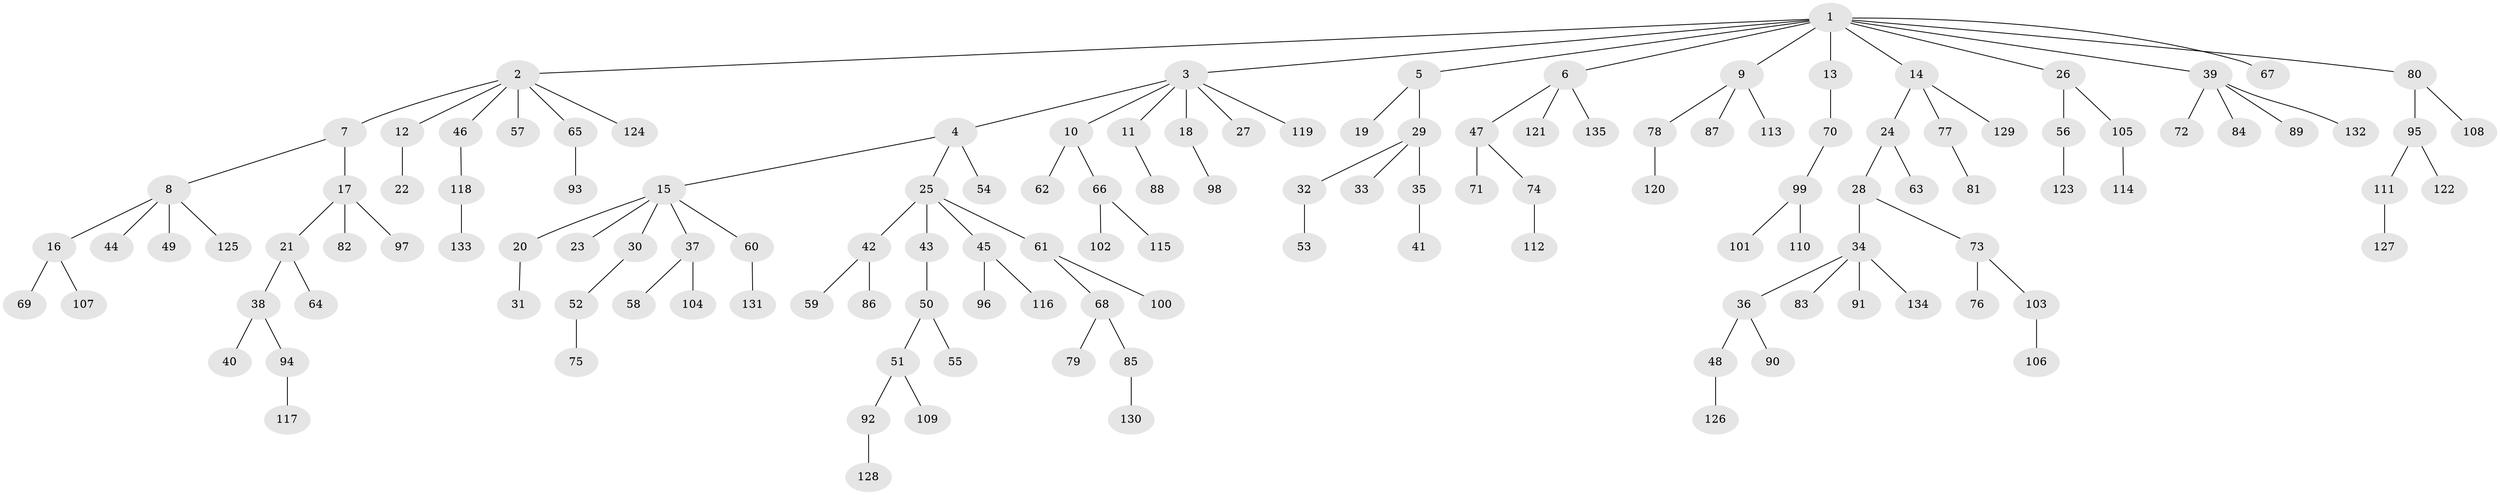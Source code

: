 // Generated by graph-tools (version 1.1) at 2025/02/03/09/25 03:02:17]
// undirected, 135 vertices, 134 edges
graph export_dot {
graph [start="1"]
  node [color=gray90,style=filled];
  1;
  2;
  3;
  4;
  5;
  6;
  7;
  8;
  9;
  10;
  11;
  12;
  13;
  14;
  15;
  16;
  17;
  18;
  19;
  20;
  21;
  22;
  23;
  24;
  25;
  26;
  27;
  28;
  29;
  30;
  31;
  32;
  33;
  34;
  35;
  36;
  37;
  38;
  39;
  40;
  41;
  42;
  43;
  44;
  45;
  46;
  47;
  48;
  49;
  50;
  51;
  52;
  53;
  54;
  55;
  56;
  57;
  58;
  59;
  60;
  61;
  62;
  63;
  64;
  65;
  66;
  67;
  68;
  69;
  70;
  71;
  72;
  73;
  74;
  75;
  76;
  77;
  78;
  79;
  80;
  81;
  82;
  83;
  84;
  85;
  86;
  87;
  88;
  89;
  90;
  91;
  92;
  93;
  94;
  95;
  96;
  97;
  98;
  99;
  100;
  101;
  102;
  103;
  104;
  105;
  106;
  107;
  108;
  109;
  110;
  111;
  112;
  113;
  114;
  115;
  116;
  117;
  118;
  119;
  120;
  121;
  122;
  123;
  124;
  125;
  126;
  127;
  128;
  129;
  130;
  131;
  132;
  133;
  134;
  135;
  1 -- 2;
  1 -- 3;
  1 -- 5;
  1 -- 6;
  1 -- 9;
  1 -- 13;
  1 -- 14;
  1 -- 26;
  1 -- 39;
  1 -- 67;
  1 -- 80;
  2 -- 7;
  2 -- 12;
  2 -- 46;
  2 -- 57;
  2 -- 65;
  2 -- 124;
  3 -- 4;
  3 -- 10;
  3 -- 11;
  3 -- 18;
  3 -- 27;
  3 -- 119;
  4 -- 15;
  4 -- 25;
  4 -- 54;
  5 -- 19;
  5 -- 29;
  6 -- 47;
  6 -- 121;
  6 -- 135;
  7 -- 8;
  7 -- 17;
  8 -- 16;
  8 -- 44;
  8 -- 49;
  8 -- 125;
  9 -- 78;
  9 -- 87;
  9 -- 113;
  10 -- 62;
  10 -- 66;
  11 -- 88;
  12 -- 22;
  13 -- 70;
  14 -- 24;
  14 -- 77;
  14 -- 129;
  15 -- 20;
  15 -- 23;
  15 -- 30;
  15 -- 37;
  15 -- 60;
  16 -- 69;
  16 -- 107;
  17 -- 21;
  17 -- 82;
  17 -- 97;
  18 -- 98;
  20 -- 31;
  21 -- 38;
  21 -- 64;
  24 -- 28;
  24 -- 63;
  25 -- 42;
  25 -- 43;
  25 -- 45;
  25 -- 61;
  26 -- 56;
  26 -- 105;
  28 -- 34;
  28 -- 73;
  29 -- 32;
  29 -- 33;
  29 -- 35;
  30 -- 52;
  32 -- 53;
  34 -- 36;
  34 -- 83;
  34 -- 91;
  34 -- 134;
  35 -- 41;
  36 -- 48;
  36 -- 90;
  37 -- 58;
  37 -- 104;
  38 -- 40;
  38 -- 94;
  39 -- 72;
  39 -- 84;
  39 -- 89;
  39 -- 132;
  42 -- 59;
  42 -- 86;
  43 -- 50;
  45 -- 96;
  45 -- 116;
  46 -- 118;
  47 -- 71;
  47 -- 74;
  48 -- 126;
  50 -- 51;
  50 -- 55;
  51 -- 92;
  51 -- 109;
  52 -- 75;
  56 -- 123;
  60 -- 131;
  61 -- 68;
  61 -- 100;
  65 -- 93;
  66 -- 102;
  66 -- 115;
  68 -- 79;
  68 -- 85;
  70 -- 99;
  73 -- 76;
  73 -- 103;
  74 -- 112;
  77 -- 81;
  78 -- 120;
  80 -- 95;
  80 -- 108;
  85 -- 130;
  92 -- 128;
  94 -- 117;
  95 -- 111;
  95 -- 122;
  99 -- 101;
  99 -- 110;
  103 -- 106;
  105 -- 114;
  111 -- 127;
  118 -- 133;
}
